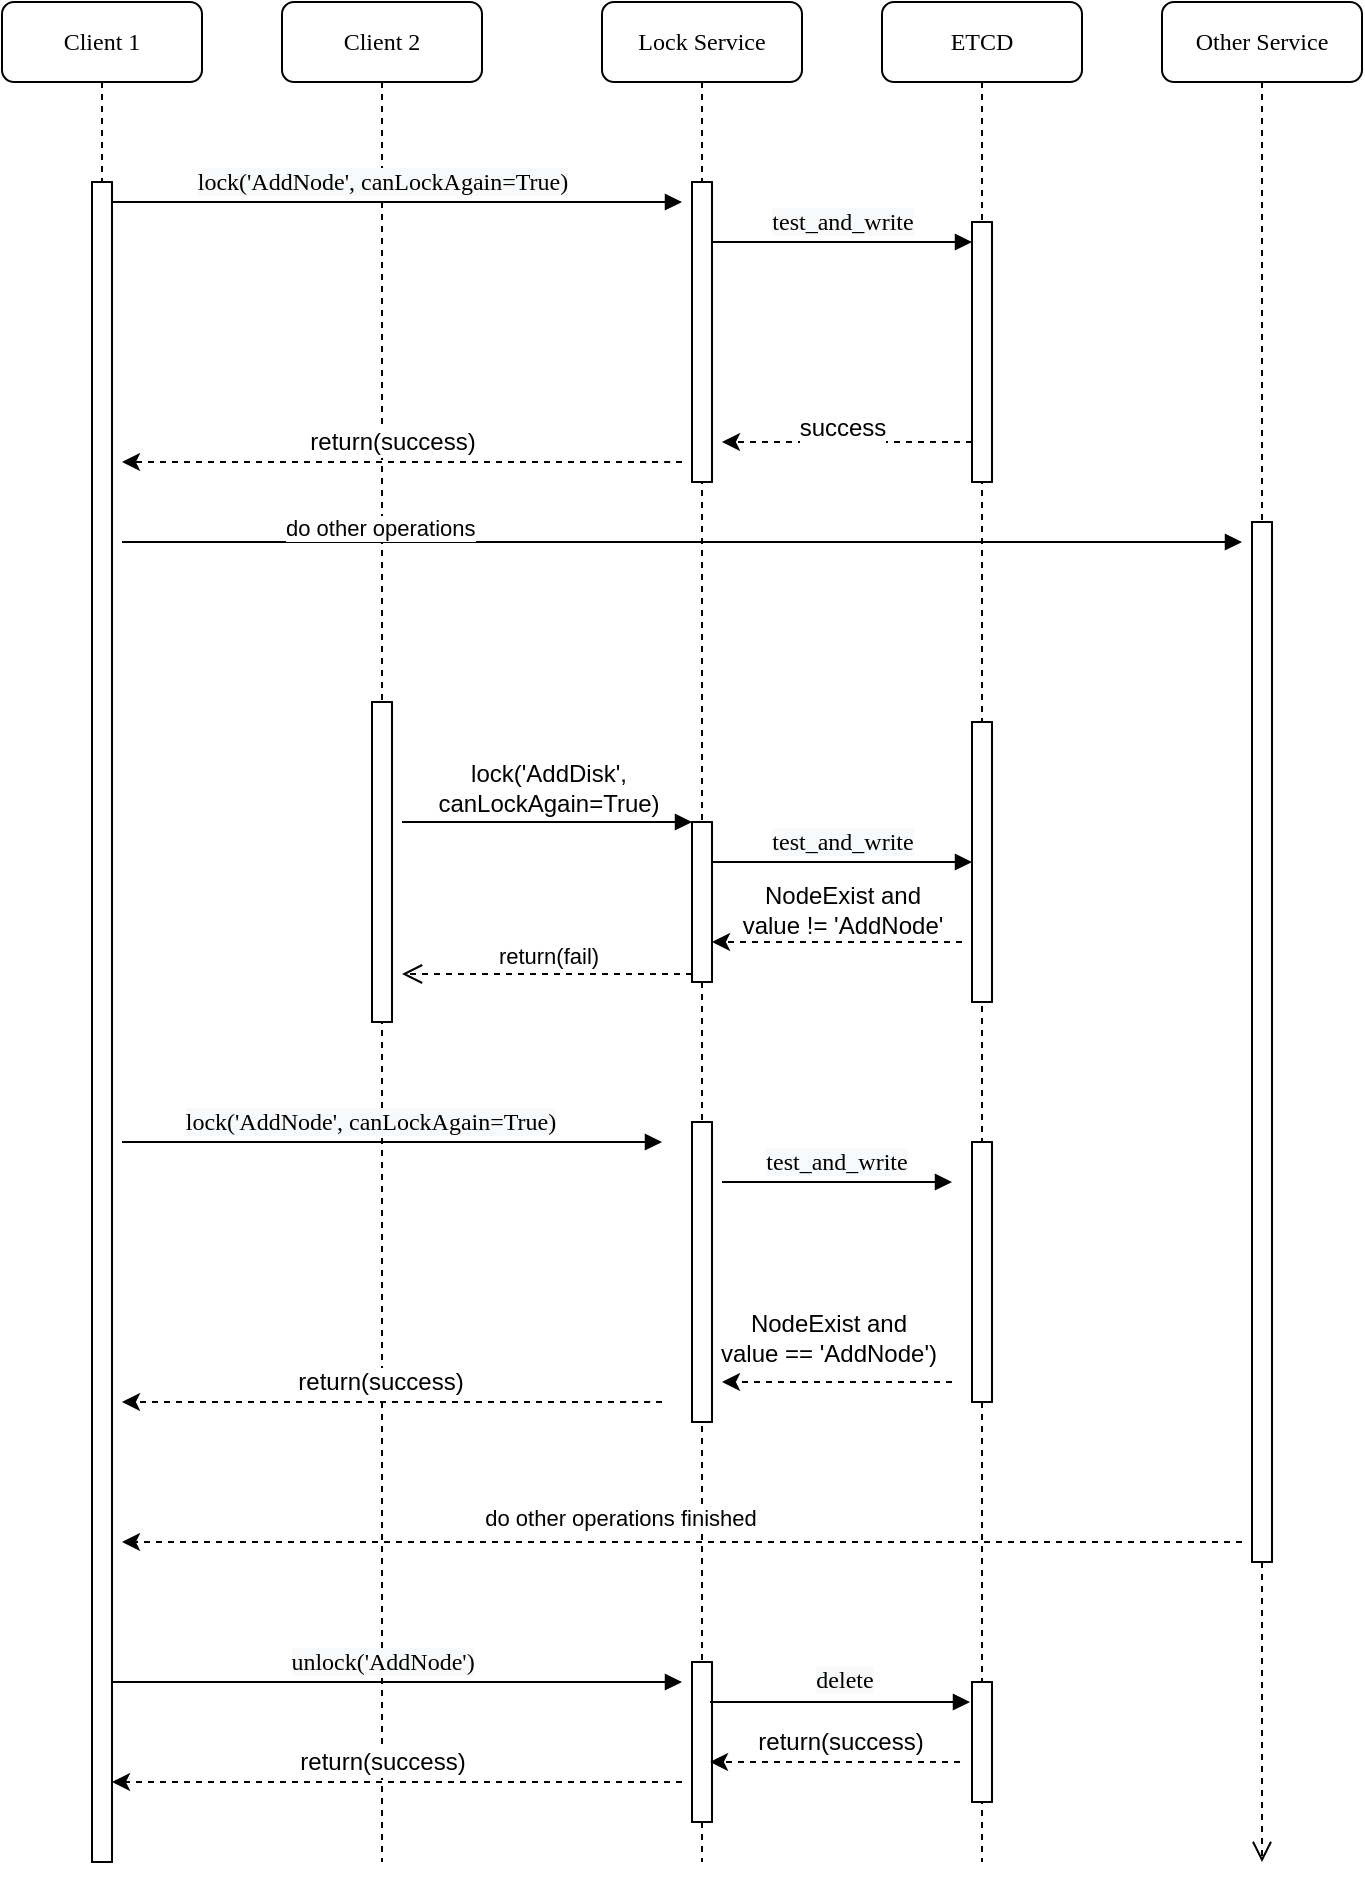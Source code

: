 <mxfile version="12.4.8" type="github">
  <diagram name="Page-1" id="13e1069c-82ec-6db2-03f1-153e76fe0fe0">
    <mxGraphModel dx="782" dy="446" grid="1" gridSize="10" guides="1" tooltips="1" connect="1" arrows="1" fold="1" page="1" pageScale="1" pageWidth="1100" pageHeight="850" background="#ffffff" math="0" shadow="0">
      <root>
        <mxCell id="0"/>
        <mxCell id="1" parent="0"/>
        <mxCell id="7baba1c4bc27f4b0-2" value="Client 2" style="shape=umlLifeline;perimeter=lifelinePerimeter;whiteSpace=wrap;html=1;container=1;collapsible=0;recursiveResize=0;outlineConnect=0;rounded=1;shadow=0;comic=0;labelBackgroundColor=none;strokeWidth=1;fontFamily=Verdana;fontSize=12;align=center;" parent="1" vertex="1">
          <mxGeometry x="240" y="80" width="100" height="930" as="geometry"/>
        </mxCell>
        <mxCell id="7baba1c4bc27f4b0-10" value="" style="html=1;points=[];perimeter=orthogonalPerimeter;rounded=0;shadow=0;comic=0;labelBackgroundColor=none;strokeWidth=1;fontFamily=Verdana;fontSize=12;align=center;" parent="7baba1c4bc27f4b0-2" vertex="1">
          <mxGeometry x="45" y="350" width="10" height="160" as="geometry"/>
        </mxCell>
        <mxCell id="7baba1c4bc27f4b0-3" value="Lock Service" style="shape=umlLifeline;perimeter=lifelinePerimeter;whiteSpace=wrap;html=1;container=1;collapsible=0;recursiveResize=0;outlineConnect=0;rounded=1;shadow=0;comic=0;labelBackgroundColor=none;strokeWidth=1;fontFamily=Verdana;fontSize=12;align=center;fillColor=#ffffff;" parent="1" vertex="1">
          <mxGeometry x="400" y="80" width="100" height="930" as="geometry"/>
        </mxCell>
        <mxCell id="7baba1c4bc27f4b0-13" value="" style="html=1;points=[];perimeter=orthogonalPerimeter;rounded=0;shadow=0;comic=0;labelBackgroundColor=none;strokeWidth=1;fontFamily=Verdana;fontSize=12;align=center;" parent="7baba1c4bc27f4b0-3" vertex="1">
          <mxGeometry x="45" y="90" width="10" height="150" as="geometry"/>
        </mxCell>
        <mxCell id="AFSu2onyiTdUrIdWj_2S-10" value="" style="html=1;points=[];perimeter=orthogonalPerimeter;" parent="7baba1c4bc27f4b0-3" vertex="1">
          <mxGeometry x="45" y="410" width="10" height="80" as="geometry"/>
        </mxCell>
        <mxCell id="IGkkfEzJJo0-nALvQGHa-1" value="" style="html=1;points=[];perimeter=orthogonalPerimeter;rounded=0;shadow=0;comic=0;labelBackgroundColor=none;strokeWidth=1;fontFamily=Verdana;fontSize=12;align=center;" vertex="1" parent="7baba1c4bc27f4b0-3">
          <mxGeometry x="45" y="560" width="10" height="150" as="geometry"/>
        </mxCell>
        <mxCell id="AFSu2onyiTdUrIdWj_2S-27" value="" style="html=1;points=[];perimeter=orthogonalPerimeter;" parent="7baba1c4bc27f4b0-3" vertex="1">
          <mxGeometry x="45" y="830" width="10" height="80" as="geometry"/>
        </mxCell>
        <mxCell id="7baba1c4bc27f4b0-4" value="ETCD" style="shape=umlLifeline;perimeter=lifelinePerimeter;whiteSpace=wrap;html=1;container=1;collapsible=0;recursiveResize=0;outlineConnect=0;rounded=1;shadow=0;comic=0;labelBackgroundColor=none;strokeWidth=1;fontFamily=Verdana;fontSize=12;align=center;" parent="1" vertex="1">
          <mxGeometry x="540" y="80" width="100" height="930" as="geometry"/>
        </mxCell>
        <mxCell id="7baba1c4bc27f4b0-16" value="" style="html=1;points=[];perimeter=orthogonalPerimeter;rounded=0;shadow=0;comic=0;labelBackgroundColor=none;strokeWidth=1;fontFamily=Verdana;fontSize=12;align=center;" parent="7baba1c4bc27f4b0-4" vertex="1">
          <mxGeometry x="45" y="110" width="10" height="130" as="geometry"/>
        </mxCell>
        <mxCell id="IGkkfEzJJo0-nALvQGHa-2" value="" style="html=1;points=[];perimeter=orthogonalPerimeter;rounded=0;shadow=0;comic=0;labelBackgroundColor=none;strokeWidth=1;fontFamily=Verdana;fontSize=12;align=center;" vertex="1" parent="7baba1c4bc27f4b0-4">
          <mxGeometry x="45" y="570" width="10" height="130" as="geometry"/>
        </mxCell>
        <mxCell id="AFSu2onyiTdUrIdWj_2S-30" value="" style="html=1;points=[];perimeter=orthogonalPerimeter;rounded=0;shadow=0;comic=0;labelBackgroundColor=none;strokeWidth=1;fontFamily=Verdana;fontSize=12;align=center;" parent="7baba1c4bc27f4b0-4" vertex="1">
          <mxGeometry x="45" y="840" width="10" height="60" as="geometry"/>
        </mxCell>
        <mxCell id="7baba1c4bc27f4b0-5" value="Other Service" style="shape=umlLifeline;perimeter=lifelinePerimeter;whiteSpace=wrap;html=1;container=1;collapsible=0;recursiveResize=0;outlineConnect=0;rounded=1;shadow=0;comic=0;labelBackgroundColor=none;strokeWidth=1;fontFamily=Verdana;fontSize=12;align=center;" parent="1" vertex="1">
          <mxGeometry x="680" y="80" width="100" height="780" as="geometry"/>
        </mxCell>
        <mxCell id="7baba1c4bc27f4b0-19" value="" style="html=1;points=[];perimeter=orthogonalPerimeter;rounded=0;shadow=0;comic=0;labelBackgroundColor=none;strokeWidth=1;fontFamily=Verdana;fontSize=12;align=center;" parent="7baba1c4bc27f4b0-5" vertex="1">
          <mxGeometry x="45" y="260" width="10" height="520" as="geometry"/>
        </mxCell>
        <mxCell id="7baba1c4bc27f4b0-8" value="Client 1" style="shape=umlLifeline;perimeter=lifelinePerimeter;whiteSpace=wrap;html=1;container=1;collapsible=0;recursiveResize=0;outlineConnect=0;rounded=1;shadow=0;comic=0;labelBackgroundColor=none;strokeWidth=1;fontFamily=Verdana;fontSize=12;align=center;" parent="1" vertex="1">
          <mxGeometry x="100" y="80" width="100" height="930" as="geometry"/>
        </mxCell>
        <mxCell id="7baba1c4bc27f4b0-9" value="" style="html=1;points=[];perimeter=orthogonalPerimeter;rounded=0;shadow=0;comic=0;labelBackgroundColor=none;strokeWidth=1;fontFamily=Verdana;fontSize=12;align=center;" parent="7baba1c4bc27f4b0-8" vertex="1">
          <mxGeometry x="45" y="90" width="10" height="840" as="geometry"/>
        </mxCell>
        <mxCell id="7baba1c4bc27f4b0-17" value="" style="html=1;verticalAlign=bottom;endArrow=block;labelBackgroundColor=none;fontFamily=Verdana;fontSize=12;edgeStyle=elbowEdgeStyle;elbow=vertical;" parent="1" edge="1">
          <mxGeometry y="10" relative="1" as="geometry">
            <mxPoint x="455" y="200" as="sourcePoint"/>
            <Array as="points">
              <mxPoint x="530" y="200"/>
              <mxPoint x="520" y="180"/>
              <mxPoint x="460" y="200"/>
            </Array>
            <mxPoint x="585" y="200" as="targetPoint"/>
            <mxPoint as="offset"/>
          </mxGeometry>
        </mxCell>
        <mxCell id="AFSu2onyiTdUrIdWj_2S-5" value="&lt;span style=&quot;font-family: &amp;#34;verdana&amp;#34; ; background-color: rgb(248 , 249 , 250)&quot;&gt;test_and_write&lt;/span&gt;" style="text;html=1;align=center;verticalAlign=middle;resizable=0;points=[];labelBackgroundColor=#ffffff;" parent="7baba1c4bc27f4b0-17" vertex="1" connectable="0">
          <mxGeometry x="0.154" y="33" relative="1" as="geometry">
            <mxPoint x="-10" y="23" as="offset"/>
          </mxGeometry>
        </mxCell>
        <mxCell id="7baba1c4bc27f4b0-22" value="" style="html=1;points=[];perimeter=orthogonalPerimeter;rounded=0;shadow=0;comic=0;labelBackgroundColor=none;strokeWidth=1;fontFamily=Verdana;fontSize=12;align=center;" parent="1" vertex="1">
          <mxGeometry x="585" y="440" width="10" height="140" as="geometry"/>
        </mxCell>
        <mxCell id="7baba1c4bc27f4b0-30" value="" style="html=1;verticalAlign=bottom;endArrow=open;dashed=1;endSize=8;labelBackgroundColor=none;fontFamily=Verdana;fontSize=12;edgeStyle=elbowEdgeStyle;elbow=vertical;" parent="1" edge="1">
          <mxGeometry relative="1" as="geometry">
            <mxPoint x="730" y="1010" as="targetPoint"/>
            <Array as="points"/>
            <mxPoint x="730" y="860" as="sourcePoint"/>
          </mxGeometry>
        </mxCell>
        <mxCell id="7baba1c4bc27f4b0-11" value="" style="html=1;verticalAlign=bottom;endArrow=block;labelBackgroundColor=none;fontFamily=Verdana;fontSize=12;edgeStyle=elbowEdgeStyle;elbow=vertical;" parent="1" source="7baba1c4bc27f4b0-9" edge="1">
          <mxGeometry relative="1" as="geometry">
            <mxPoint x="220" y="190" as="sourcePoint"/>
            <mxPoint x="440" y="180" as="targetPoint"/>
            <mxPoint as="offset"/>
          </mxGeometry>
        </mxCell>
        <mxCell id="AFSu2onyiTdUrIdWj_2S-6" value="&lt;span style=&quot;font-family: &amp;#34;verdana&amp;#34; ; background-color: rgb(248 , 249 , 250)&quot;&gt;lock(&#39;AddNode&#39;, canLockAgain=True)&lt;/span&gt;" style="text;html=1;align=center;verticalAlign=middle;resizable=0;points=[];labelBackgroundColor=#ffffff;" parent="7baba1c4bc27f4b0-11" vertex="1" connectable="0">
          <mxGeometry x="0.436" y="-1" relative="1" as="geometry">
            <mxPoint x="-70" y="-11" as="offset"/>
          </mxGeometry>
        </mxCell>
        <mxCell id="AFSu2onyiTdUrIdWj_2S-1" value="" style="endArrow=classic;html=1;dashed=1;" parent="1" edge="1">
          <mxGeometry width="50" height="50" relative="1" as="geometry">
            <mxPoint x="585" y="300" as="sourcePoint"/>
            <mxPoint x="460" y="300" as="targetPoint"/>
          </mxGeometry>
        </mxCell>
        <mxCell id="AFSu2onyiTdUrIdWj_2S-2" value="success" style="text;html=1;align=center;verticalAlign=middle;resizable=0;points=[];labelBackgroundColor=#ffffff;" parent="AFSu2onyiTdUrIdWj_2S-1" vertex="1" connectable="0">
          <mxGeometry x="0.349" y="-6" relative="1" as="geometry">
            <mxPoint x="19" y="-1" as="offset"/>
          </mxGeometry>
        </mxCell>
        <mxCell id="AFSu2onyiTdUrIdWj_2S-3" value="" style="endArrow=classic;html=1;dashed=1;" parent="1" edge="1">
          <mxGeometry width="50" height="50" relative="1" as="geometry">
            <mxPoint x="440" y="310" as="sourcePoint"/>
            <mxPoint x="160" y="310" as="targetPoint"/>
            <Array as="points">
              <mxPoint x="430" y="310"/>
            </Array>
          </mxGeometry>
        </mxCell>
        <mxCell id="AFSu2onyiTdUrIdWj_2S-4" value="return(success)" style="text;html=1;align=center;verticalAlign=middle;resizable=0;points=[];labelBackgroundColor=#ffffff;" parent="AFSu2onyiTdUrIdWj_2S-3" vertex="1" connectable="0">
          <mxGeometry x="-0.183" y="-4" relative="1" as="geometry">
            <mxPoint x="-31" y="-6" as="offset"/>
          </mxGeometry>
        </mxCell>
        <mxCell id="AFSu2onyiTdUrIdWj_2S-11" value="&lt;font style=&quot;font-size: 12px&quot;&gt;lock(&#39;AddDisk&#39;, &lt;br&gt;canLockAgain=True)&lt;/font&gt;" style="html=1;verticalAlign=bottom;endArrow=block;entryX=0;entryY=0;fontSize=12;" parent="1" target="AFSu2onyiTdUrIdWj_2S-10" edge="1">
          <mxGeometry relative="1" as="geometry">
            <mxPoint x="300" y="490" as="sourcePoint"/>
          </mxGeometry>
        </mxCell>
        <mxCell id="AFSu2onyiTdUrIdWj_2S-12" value="return(fail)" style="html=1;verticalAlign=bottom;endArrow=open;endSize=8;exitX=0;exitY=0.95;dashed=1;" parent="1" source="AFSu2onyiTdUrIdWj_2S-10" edge="1">
          <mxGeometry relative="1" as="geometry">
            <mxPoint x="300" y="566" as="targetPoint"/>
          </mxGeometry>
        </mxCell>
        <mxCell id="AFSu2onyiTdUrIdWj_2S-13" value="do other operations" style="endArrow=block;endFill=1;html=1;edgeStyle=orthogonalEdgeStyle;align=left;verticalAlign=top;" parent="1" edge="1">
          <mxGeometry x="-0.714" y="20" relative="1" as="geometry">
            <mxPoint x="160" y="350" as="sourcePoint"/>
            <mxPoint x="720" y="350" as="targetPoint"/>
            <mxPoint as="offset"/>
          </mxGeometry>
        </mxCell>
        <mxCell id="AFSu2onyiTdUrIdWj_2S-21" value="" style="html=1;verticalAlign=bottom;endArrow=block;labelBackgroundColor=none;fontFamily=Verdana;fontSize=12;edgeStyle=elbowEdgeStyle;elbow=vertical;" parent="1" edge="1">
          <mxGeometry y="10" relative="1" as="geometry">
            <mxPoint x="455" y="510" as="sourcePoint"/>
            <Array as="points">
              <mxPoint x="530" y="510"/>
              <mxPoint x="520" y="490"/>
              <mxPoint x="460" y="510"/>
            </Array>
            <mxPoint x="585" y="510" as="targetPoint"/>
            <mxPoint as="offset"/>
          </mxGeometry>
        </mxCell>
        <mxCell id="AFSu2onyiTdUrIdWj_2S-22" value="&lt;span style=&quot;font-family: &amp;#34;verdana&amp;#34; ; background-color: rgb(248 , 249 , 250)&quot;&gt;test_and_write&lt;/span&gt;" style="text;html=1;align=center;verticalAlign=middle;resizable=0;points=[];labelBackgroundColor=#ffffff;" parent="AFSu2onyiTdUrIdWj_2S-21" vertex="1" connectable="0">
          <mxGeometry x="0.154" y="33" relative="1" as="geometry">
            <mxPoint x="-10" y="23" as="offset"/>
          </mxGeometry>
        </mxCell>
        <mxCell id="AFSu2onyiTdUrIdWj_2S-23" value="" style="endArrow=classic;html=1;dashed=1;" parent="1" edge="1">
          <mxGeometry width="50" height="50" relative="1" as="geometry">
            <mxPoint x="580" y="550" as="sourcePoint"/>
            <mxPoint x="455" y="550" as="targetPoint"/>
          </mxGeometry>
        </mxCell>
        <mxCell id="AFSu2onyiTdUrIdWj_2S-24" value="NodeExist and &lt;br&gt;value != &#39;AddNode&#39;" style="text;html=1;align=center;verticalAlign=middle;resizable=0;points=[];labelBackgroundColor=#ffffff;" parent="AFSu2onyiTdUrIdWj_2S-23" vertex="1" connectable="0">
          <mxGeometry x="0.349" y="-6" relative="1" as="geometry">
            <mxPoint x="24" y="-10" as="offset"/>
          </mxGeometry>
        </mxCell>
        <mxCell id="AFSu2onyiTdUrIdWj_2S-25" value="" style="html=1;verticalAlign=bottom;endArrow=block;labelBackgroundColor=none;fontFamily=Verdana;fontSize=12;edgeStyle=elbowEdgeStyle;elbow=vertical;" parent="1" edge="1">
          <mxGeometry relative="1" as="geometry">
            <mxPoint x="155" y="920" as="sourcePoint"/>
            <mxPoint x="440" y="920" as="targetPoint"/>
            <mxPoint as="offset"/>
          </mxGeometry>
        </mxCell>
        <mxCell id="AFSu2onyiTdUrIdWj_2S-26" value="&lt;span style=&quot;font-family: &amp;#34;verdana&amp;#34; ; background-color: rgb(248 , 249 , 250)&quot;&gt;unlock(&#39;AddNode&#39;)&lt;/span&gt;" style="text;html=1;align=center;verticalAlign=middle;resizable=0;points=[];labelBackgroundColor=#ffffff;" parent="AFSu2onyiTdUrIdWj_2S-25" vertex="1" connectable="0">
          <mxGeometry x="0.436" y="-1" relative="1" as="geometry">
            <mxPoint x="-70" y="-11" as="offset"/>
          </mxGeometry>
        </mxCell>
        <mxCell id="AFSu2onyiTdUrIdWj_2S-28" value="" style="html=1;verticalAlign=bottom;endArrow=block;labelBackgroundColor=none;fontFamily=Verdana;fontSize=12;edgeStyle=elbowEdgeStyle;elbow=vertical;" parent="1" edge="1">
          <mxGeometry y="10" relative="1" as="geometry">
            <mxPoint x="454" y="930" as="sourcePoint"/>
            <Array as="points">
              <mxPoint x="529" y="930"/>
              <mxPoint x="519" y="910"/>
              <mxPoint x="459" y="930"/>
            </Array>
            <mxPoint x="584" y="930" as="targetPoint"/>
            <mxPoint as="offset"/>
          </mxGeometry>
        </mxCell>
        <mxCell id="AFSu2onyiTdUrIdWj_2S-29" value="&lt;font face=&quot;verdana&quot;&gt;&lt;span style=&quot;background-color: rgb(248 , 249 , 250)&quot;&gt;delete&lt;/span&gt;&lt;/font&gt;" style="text;html=1;align=center;verticalAlign=middle;resizable=0;points=[];labelBackgroundColor=#ffffff;" parent="AFSu2onyiTdUrIdWj_2S-28" vertex="1" connectable="0">
          <mxGeometry x="0.154" y="33" relative="1" as="geometry">
            <mxPoint x="-8" y="22" as="offset"/>
          </mxGeometry>
        </mxCell>
        <mxCell id="AFSu2onyiTdUrIdWj_2S-31" value="" style="endArrow=classic;html=1;dashed=1;" parent="1" edge="1">
          <mxGeometry width="50" height="50" relative="1" as="geometry">
            <mxPoint x="579" y="960" as="sourcePoint"/>
            <mxPoint x="454" y="960" as="targetPoint"/>
          </mxGeometry>
        </mxCell>
        <mxCell id="AFSu2onyiTdUrIdWj_2S-32" value="return(success)" style="text;html=1;align=center;verticalAlign=middle;resizable=0;points=[];labelBackgroundColor=#ffffff;" parent="AFSu2onyiTdUrIdWj_2S-31" vertex="1" connectable="0">
          <mxGeometry x="0.349" y="-6" relative="1" as="geometry">
            <mxPoint x="24" y="-4" as="offset"/>
          </mxGeometry>
        </mxCell>
        <mxCell id="AFSu2onyiTdUrIdWj_2S-33" value="" style="endArrow=classic;html=1;dashed=1;" parent="1" edge="1">
          <mxGeometry width="50" height="50" relative="1" as="geometry">
            <mxPoint x="440" y="970" as="sourcePoint"/>
            <mxPoint x="155" y="970" as="targetPoint"/>
          </mxGeometry>
        </mxCell>
        <mxCell id="AFSu2onyiTdUrIdWj_2S-34" value="return(success)" style="text;html=1;align=center;verticalAlign=middle;resizable=0;points=[];labelBackgroundColor=#ffffff;" parent="AFSu2onyiTdUrIdWj_2S-33" vertex="1" connectable="0">
          <mxGeometry x="0.349" y="-6" relative="1" as="geometry">
            <mxPoint x="42" y="-4" as="offset"/>
          </mxGeometry>
        </mxCell>
        <mxCell id="IGkkfEzJJo0-nALvQGHa-3" value="" style="html=1;verticalAlign=bottom;endArrow=block;labelBackgroundColor=none;fontFamily=Verdana;fontSize=12;edgeStyle=elbowEdgeStyle;elbow=vertical;" edge="1" parent="1">
          <mxGeometry y="10" relative="1" as="geometry">
            <mxPoint x="460" y="670" as="sourcePoint"/>
            <Array as="points">
              <mxPoint x="520" y="670"/>
              <mxPoint x="510" y="650"/>
              <mxPoint x="450" y="670"/>
            </Array>
            <mxPoint x="575" y="670" as="targetPoint"/>
            <mxPoint as="offset"/>
          </mxGeometry>
        </mxCell>
        <mxCell id="IGkkfEzJJo0-nALvQGHa-4" value="&lt;span style=&quot;font-family: &amp;#34;verdana&amp;#34; ; background-color: rgb(248 , 249 , 250)&quot;&gt;test_and_write&lt;/span&gt;" style="text;html=1;align=center;verticalAlign=middle;resizable=0;points=[];labelBackgroundColor=#ffffff;" vertex="1" connectable="0" parent="IGkkfEzJJo0-nALvQGHa-3">
          <mxGeometry x="0.154" y="33" relative="1" as="geometry">
            <mxPoint x="-10" y="23" as="offset"/>
          </mxGeometry>
        </mxCell>
        <mxCell id="IGkkfEzJJo0-nALvQGHa-5" value="" style="html=1;verticalAlign=bottom;endArrow=block;labelBackgroundColor=none;fontFamily=Verdana;fontSize=12;edgeStyle=elbowEdgeStyle;elbow=vertical;" edge="1" parent="1">
          <mxGeometry relative="1" as="geometry">
            <mxPoint x="160" y="650" as="sourcePoint"/>
            <mxPoint x="430" y="650" as="targetPoint"/>
            <mxPoint as="offset"/>
          </mxGeometry>
        </mxCell>
        <mxCell id="IGkkfEzJJo0-nALvQGHa-6" value="&lt;span style=&quot;font-family: &amp;#34;verdana&amp;#34; ; background-color: rgb(248 , 249 , 250)&quot;&gt;lock(&#39;AddNode&#39;, canLockAgain=True)&lt;/span&gt;" style="text;html=1;align=center;verticalAlign=middle;resizable=0;points=[];labelBackgroundColor=#ffffff;" vertex="1" connectable="0" parent="IGkkfEzJJo0-nALvQGHa-5">
          <mxGeometry x="0.436" y="-1" relative="1" as="geometry">
            <mxPoint x="-70" y="-11" as="offset"/>
          </mxGeometry>
        </mxCell>
        <mxCell id="IGkkfEzJJo0-nALvQGHa-7" value="" style="endArrow=classic;html=1;dashed=1;" edge="1" parent="1">
          <mxGeometry width="50" height="50" relative="1" as="geometry">
            <mxPoint x="575" y="770" as="sourcePoint"/>
            <mxPoint x="460" y="770" as="targetPoint"/>
          </mxGeometry>
        </mxCell>
        <mxCell id="IGkkfEzJJo0-nALvQGHa-9" value="" style="endArrow=classic;html=1;dashed=1;" edge="1" parent="1">
          <mxGeometry width="50" height="50" relative="1" as="geometry">
            <mxPoint x="430" y="780" as="sourcePoint"/>
            <mxPoint x="160" y="780" as="targetPoint"/>
            <Array as="points">
              <mxPoint x="420" y="780"/>
            </Array>
          </mxGeometry>
        </mxCell>
        <mxCell id="IGkkfEzJJo0-nALvQGHa-10" value="return(success)" style="text;html=1;align=center;verticalAlign=middle;resizable=0;points=[];labelBackgroundColor=#ffffff;" vertex="1" connectable="0" parent="IGkkfEzJJo0-nALvQGHa-9">
          <mxGeometry x="-0.183" y="-4" relative="1" as="geometry">
            <mxPoint x="-31" y="-6" as="offset"/>
          </mxGeometry>
        </mxCell>
        <mxCell id="IGkkfEzJJo0-nALvQGHa-12" value="NodeExist and &lt;br&gt;value == &#39;AddNode&#39;)" style="text;html=1;align=center;verticalAlign=middle;resizable=0;points=[];labelBackgroundColor=#ffffff;" vertex="1" connectable="0" parent="1">
          <mxGeometry x="490" y="750" as="geometry">
            <mxPoint x="23" y="-2" as="offset"/>
          </mxGeometry>
        </mxCell>
        <mxCell id="IGkkfEzJJo0-nALvQGHa-13" value="" style="endArrow=classic;html=1;fontSize=12;dashed=1;" edge="1" parent="1">
          <mxGeometry width="50" height="50" relative="1" as="geometry">
            <mxPoint x="720" y="850" as="sourcePoint"/>
            <mxPoint x="160" y="850" as="targetPoint"/>
          </mxGeometry>
        </mxCell>
        <mxCell id="IGkkfEzJJo0-nALvQGHa-14" value="&lt;span style=&quot;font-size: 11px ; text-align: left&quot;&gt;do other operations finished&lt;/span&gt;" style="text;html=1;align=center;verticalAlign=middle;resizable=0;points=[];labelBackgroundColor=#ffffff;fontSize=12;" vertex="1" connectable="0" parent="IGkkfEzJJo0-nALvQGHa-13">
          <mxGeometry x="0.112" y="-8" relative="1" as="geometry">
            <mxPoint y="-4" as="offset"/>
          </mxGeometry>
        </mxCell>
      </root>
    </mxGraphModel>
  </diagram>
</mxfile>
